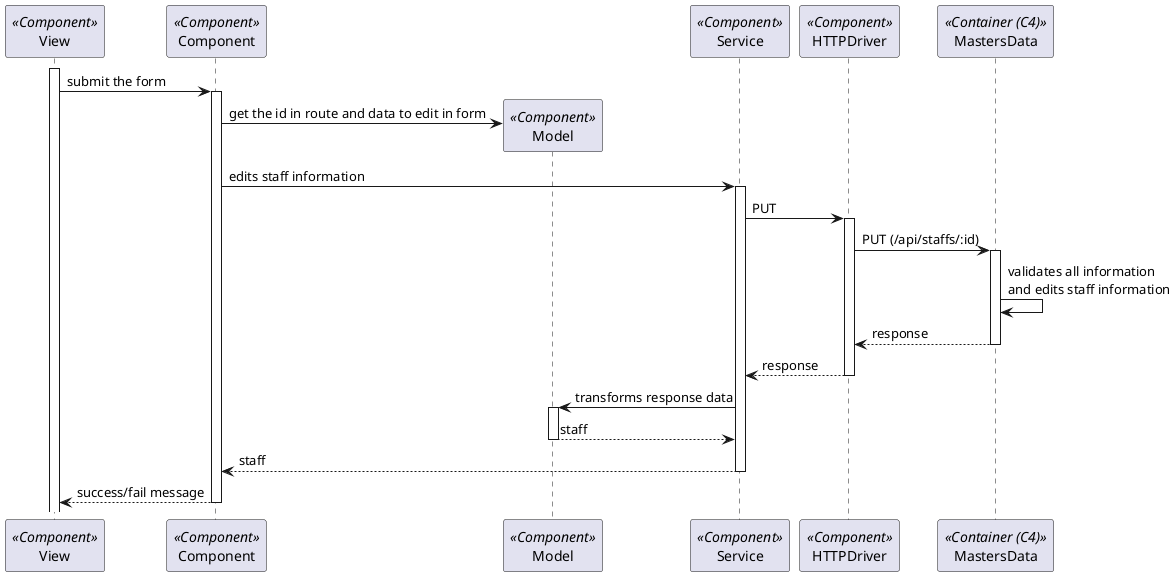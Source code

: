 ```plantuml
@startuml Process_View
participant View as View <<Component>>
participant Component as Component <<Component>>
participant Model as Model <<Component>>
participant Service as Service <<Component>>
participant HTTPDriver as HTTPDriver <<Component>>
participant MastersData as BE <<Container (C4)>>

activate View
View -> Component: submit the form
activate Component
Component -> Model**: get the id in route and data to edit in form
Component -> Service: edits staff information
activate Service
Service -> HTTPDriver: PUT
activate HTTPDriver
HTTPDriver -> BE: PUT (/api/staffs/:id)
activate BE
BE -> BE: validates all information\nand edits staff information
return response
return response
Service -> Model: transforms response data
activate Model
return staff
return staff
return success/fail message

@enduml
```
